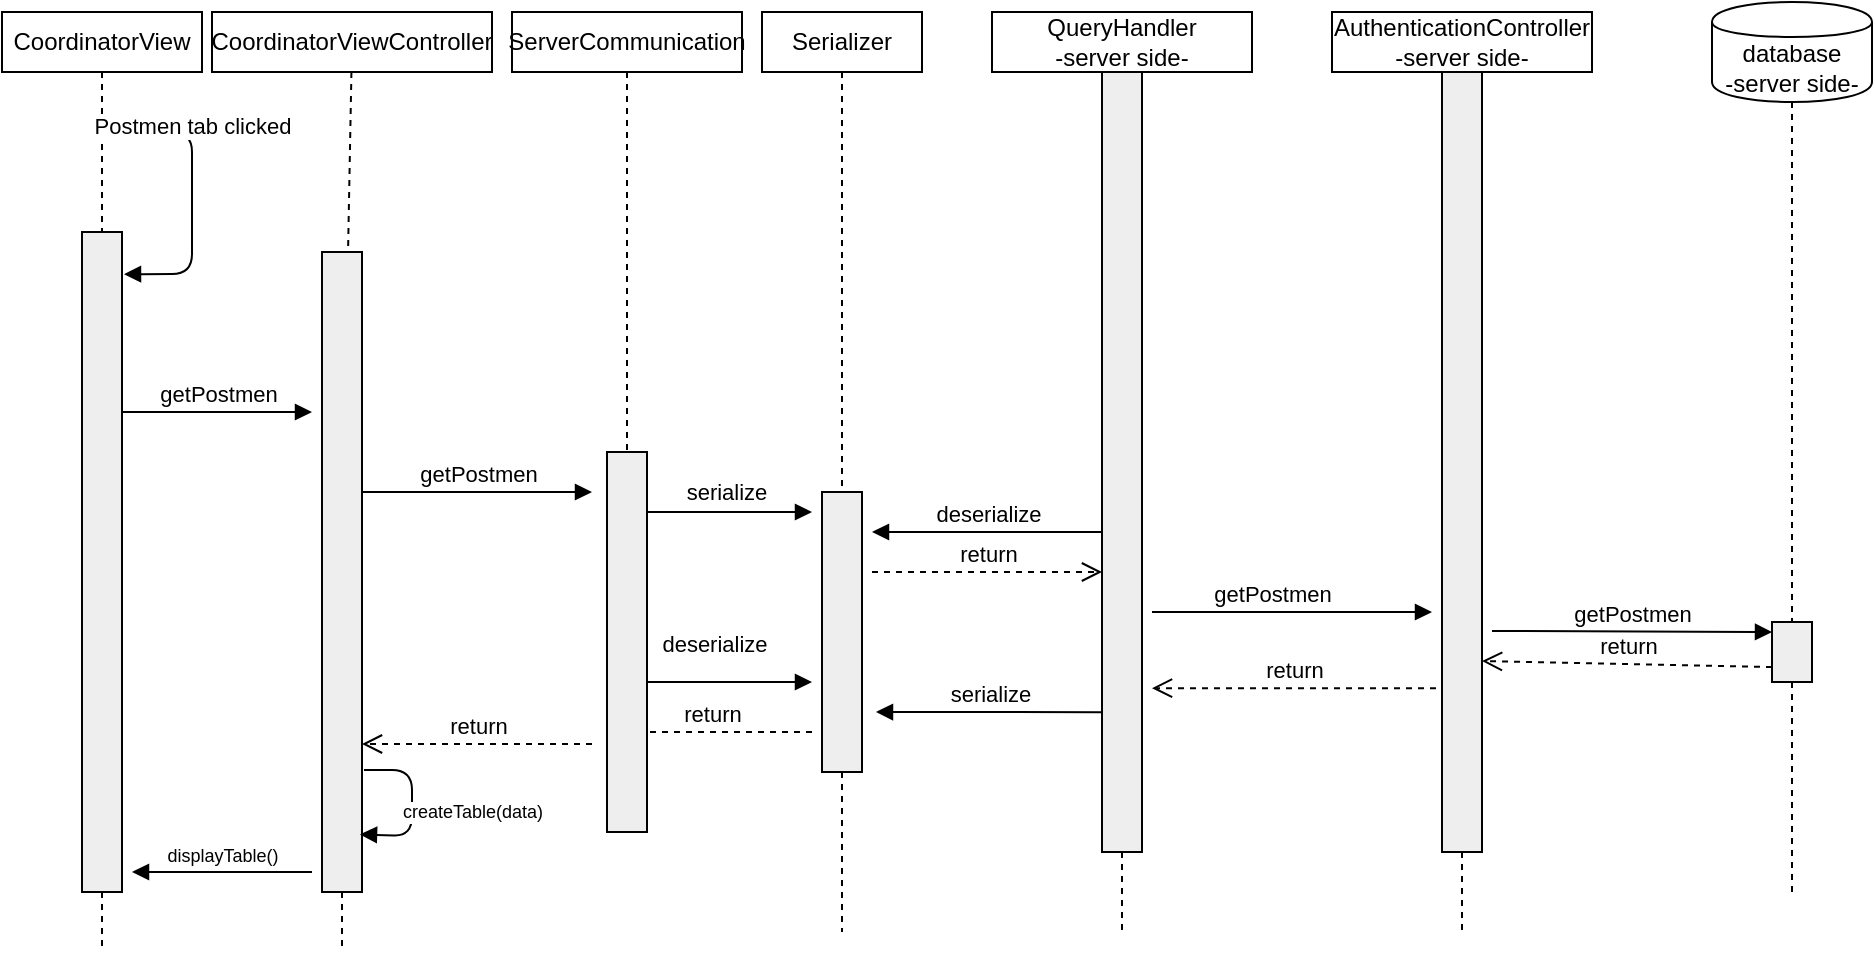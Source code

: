 <mxfile version="13.0.3" type="device"><diagram id="pP9MWD5fxBpKYiXQKIgQ" name="Page-1"><mxGraphModel dx="1550" dy="813" grid="1" gridSize="10" guides="1" tooltips="1" connect="1" arrows="1" fold="1" page="1" pageScale="1" pageWidth="850" pageHeight="1100" math="0" shadow="0"><root><mxCell id="0"/><mxCell id="1" parent="0"/><mxCell id="dhXmKSMUNRC4uIdiMdCT-1" value="AuthenticationController&lt;br&gt;-server side-" style="shape=rect;html=1;whiteSpace=wrap;align=center;" vertex="1" parent="1"><mxGeometry x="650" y="60" width="130" height="30" as="geometry"/></mxCell><mxCell id="dhXmKSMUNRC4uIdiMdCT-2" value="" style="edgeStyle=none;html=1;dashed=1;endArrow=none;align=center;verticalAlign=bottom;exitX=0.5;exitY=1;" edge="1" parent="1" source="dhXmKSMUNRC4uIdiMdCT-6"><mxGeometry x="1" relative="1" as="geometry"><mxPoint x="715" y="520" as="targetPoint"/></mxGeometry></mxCell><mxCell id="dhXmKSMUNRC4uIdiMdCT-3" value="CoordinatorView" style="shape=rect;html=1;whiteSpace=wrap;align=center;" vertex="1" parent="1"><mxGeometry x="-15" y="60" width="100" height="30" as="geometry"/></mxCell><mxCell id="dhXmKSMUNRC4uIdiMdCT-4" value="" style="edgeStyle=none;html=1;dashed=1;endArrow=none;" edge="1" parent="1" source="dhXmKSMUNRC4uIdiMdCT-3" target="dhXmKSMUNRC4uIdiMdCT-5"><mxGeometry relative="1" as="geometry"/></mxCell><mxCell id="dhXmKSMUNRC4uIdiMdCT-5" value="" style="shape=rect;html=1;fillColor=#eeeeee;" vertex="1" parent="1"><mxGeometry x="25" y="170" width="20" height="330" as="geometry"/></mxCell><mxCell id="dhXmKSMUNRC4uIdiMdCT-6" value="" style="shape=rect;html=1;fillColor=#eeeeee;" vertex="1" parent="1"><mxGeometry x="705" y="90" width="20" height="390" as="geometry"/></mxCell><mxCell id="dhXmKSMUNRC4uIdiMdCT-7" value="" style="edgeStyle=none;html=1;dashed=1;endArrow=none;align=center;verticalAlign=bottom;exitX=0.5;exitY=1;" edge="1" parent="1" source="dhXmKSMUNRC4uIdiMdCT-1" target="dhXmKSMUNRC4uIdiMdCT-6"><mxGeometry x="1" relative="1" as="geometry"><mxPoint x="715" y="450" as="targetPoint"/><mxPoint x="715" y="90" as="sourcePoint"/></mxGeometry></mxCell><mxCell id="dhXmKSMUNRC4uIdiMdCT-8" value="Postmen tab clicked" style="html=1;verticalAlign=bottom;endArrow=block;entryX=1.05;entryY=0.064;entryDx=0;entryDy=0;entryPerimeter=0;" edge="1" parent="1" target="dhXmKSMUNRC4uIdiMdCT-5"><mxGeometry x="-0.375" width="80" relative="1" as="geometry"><mxPoint x="40" y="120" as="sourcePoint"/><mxPoint x="44" y="140" as="targetPoint"/><Array as="points"><mxPoint x="80" y="120"/><mxPoint x="80" y="191"/></Array><mxPoint as="offset"/></mxGeometry></mxCell><mxCell id="dhXmKSMUNRC4uIdiMdCT-9" value="CoordinatorViewController" style="shape=rect;html=1;whiteSpace=wrap;align=center;" vertex="1" parent="1"><mxGeometry x="90" y="60" width="140" height="30" as="geometry"/></mxCell><mxCell id="dhXmKSMUNRC4uIdiMdCT-10" value="" style="edgeStyle=none;html=1;dashed=1;endArrow=none;" edge="1" parent="1" source="dhXmKSMUNRC4uIdiMdCT-11"><mxGeometry relative="1" as="geometry"><mxPoint x="155" y="530" as="targetPoint"/></mxGeometry></mxCell><mxCell id="dhXmKSMUNRC4uIdiMdCT-11" value="" style="shape=rect;html=1;fillColor=#eeeeee;" vertex="1" parent="1"><mxGeometry x="145" y="180" width="20" height="320" as="geometry"/></mxCell><mxCell id="dhXmKSMUNRC4uIdiMdCT-12" value="" style="edgeStyle=none;html=1;dashed=1;endArrow=none;" edge="1" parent="1" source="dhXmKSMUNRC4uIdiMdCT-9" target="dhXmKSMUNRC4uIdiMdCT-11"><mxGeometry relative="1" as="geometry"><mxPoint x="155" y="90" as="sourcePoint"/><mxPoint x="155" y="530" as="targetPoint"/></mxGeometry></mxCell><mxCell id="dhXmKSMUNRC4uIdiMdCT-13" value="&lt;span style=&quot;font-size: 11px&quot;&gt;serialize&lt;/span&gt;" style="html=1;verticalAlign=bottom;endArrow=block;fontSize=9;" edge="1" parent="1"><mxGeometry x="0.085" y="1" width="80" relative="1" as="geometry"><mxPoint x="295" y="310" as="sourcePoint"/><mxPoint x="390" y="310" as="targetPoint"/><mxPoint as="offset"/><Array as="points"><mxPoint x="320" y="310"/></Array></mxGeometry></mxCell><mxCell id="dhXmKSMUNRC4uIdiMdCT-14" value="createTable(data)" style="html=1;verticalAlign=bottom;endArrow=block;fontSize=9;entryX=0.95;entryY=0.91;entryDx=0;entryDy=0;entryPerimeter=0;" edge="1" parent="1" target="dhXmKSMUNRC4uIdiMdCT-11"><mxGeometry x="0.415" y="-30" width="80" relative="1" as="geometry"><mxPoint x="166" y="439" as="sourcePoint"/><mxPoint x="190" y="390" as="targetPoint"/><Array as="points"><mxPoint x="190" y="439"/><mxPoint x="190" y="472"/></Array><mxPoint x="31" y="26" as="offset"/></mxGeometry></mxCell><mxCell id="dhXmKSMUNRC4uIdiMdCT-15" value="displayTable()" style="html=1;verticalAlign=bottom;endArrow=block;fontSize=9;" edge="1" parent="1"><mxGeometry width="80" relative="1" as="geometry"><mxPoint x="140" y="490" as="sourcePoint"/><mxPoint x="50" y="490" as="targetPoint"/><Array as="points"><mxPoint x="110" y="490"/></Array></mxGeometry></mxCell><mxCell id="dhXmKSMUNRC4uIdiMdCT-16" value="" style="endArrow=none;dashed=1;html=1;fontSize=9;exitX=0.5;exitY=1;exitDx=0;exitDy=0;" edge="1" parent="1" source="dhXmKSMUNRC4uIdiMdCT-5"><mxGeometry width="50" height="50" relative="1" as="geometry"><mxPoint x="130" y="490" as="sourcePoint"/><mxPoint x="35" y="530" as="targetPoint"/></mxGeometry></mxCell><mxCell id="dhXmKSMUNRC4uIdiMdCT-17" value="Serializer" style="shape=rect;html=1;whiteSpace=wrap;align=center;" vertex="1" parent="1"><mxGeometry x="365" y="60" width="80" height="30" as="geometry"/></mxCell><mxCell id="dhXmKSMUNRC4uIdiMdCT-18" value="" style="edgeStyle=none;html=1;dashed=1;endArrow=none;align=center;verticalAlign=bottom;exitX=0.5;exitY=1;" edge="1" parent="1" source="dhXmKSMUNRC4uIdiMdCT-19"><mxGeometry x="1" relative="1" as="geometry"><mxPoint x="405" y="520" as="targetPoint"/></mxGeometry></mxCell><mxCell id="dhXmKSMUNRC4uIdiMdCT-19" value="" style="shape=rect;html=1;fillColor=#eeeeee;" vertex="1" parent="1"><mxGeometry x="395" y="300" width="20" height="140" as="geometry"/></mxCell><mxCell id="dhXmKSMUNRC4uIdiMdCT-20" value="" style="edgeStyle=none;html=1;dashed=1;endArrow=none;align=center;verticalAlign=bottom;exitX=0.5;exitY=1;" edge="1" parent="1" source="dhXmKSMUNRC4uIdiMdCT-17" target="dhXmKSMUNRC4uIdiMdCT-19"><mxGeometry x="1" relative="1" as="geometry"><mxPoint x="405" y="450" as="targetPoint"/><mxPoint x="405" y="90" as="sourcePoint"/></mxGeometry></mxCell><mxCell id="dhXmKSMUNRC4uIdiMdCT-21" value="QueryHandler&lt;br&gt;-server side-" style="shape=rect;html=1;whiteSpace=wrap;align=center;" vertex="1" parent="1"><mxGeometry x="480" y="60" width="130" height="30" as="geometry"/></mxCell><mxCell id="dhXmKSMUNRC4uIdiMdCT-22" value="" style="edgeStyle=none;html=1;dashed=1;endArrow=none;align=center;verticalAlign=bottom;exitX=0.5;exitY=1;" edge="1" parent="1" source="dhXmKSMUNRC4uIdiMdCT-23"><mxGeometry x="1" relative="1" as="geometry"><mxPoint x="545" y="520" as="targetPoint"/></mxGeometry></mxCell><mxCell id="dhXmKSMUNRC4uIdiMdCT-23" value="" style="shape=rect;html=1;fillColor=#eeeeee;" vertex="1" parent="1"><mxGeometry x="535" y="90" width="20" height="390" as="geometry"/></mxCell><mxCell id="dhXmKSMUNRC4uIdiMdCT-24" value="" style="edgeStyle=none;html=1;dashed=1;endArrow=none;align=center;verticalAlign=bottom;exitX=0.5;exitY=1;" edge="1" parent="1" source="dhXmKSMUNRC4uIdiMdCT-21" target="dhXmKSMUNRC4uIdiMdCT-23"><mxGeometry x="1" relative="1" as="geometry"><mxPoint x="545" y="450" as="targetPoint"/><mxPoint x="545" y="90" as="sourcePoint"/></mxGeometry></mxCell><mxCell id="dhXmKSMUNRC4uIdiMdCT-25" value="database&lt;br&gt;-server side-&lt;br&gt;" style="shape=cylinder;whiteSpace=wrap;html=1;boundedLbl=1;backgroundOutline=1;" vertex="1" parent="1"><mxGeometry x="840" y="55" width="80" height="50" as="geometry"/></mxCell><mxCell id="dhXmKSMUNRC4uIdiMdCT-26" value="" style="edgeStyle=none;html=1;dashed=1;endArrow=none;align=center;verticalAlign=bottom;exitX=0.5;exitY=1;" edge="1" parent="1" source="dhXmKSMUNRC4uIdiMdCT-27"><mxGeometry x="1" relative="1" as="geometry"><mxPoint x="880" y="500" as="targetPoint"/></mxGeometry></mxCell><mxCell id="dhXmKSMUNRC4uIdiMdCT-27" value="" style="shape=rect;html=1;fillColor=#eeeeee;" vertex="1" parent="1"><mxGeometry x="870" y="365" width="20" height="30" as="geometry"/></mxCell><mxCell id="dhXmKSMUNRC4uIdiMdCT-28" value="" style="edgeStyle=none;html=1;dashed=1;endArrow=none;align=center;verticalAlign=bottom;" edge="1" parent="1" target="dhXmKSMUNRC4uIdiMdCT-27"><mxGeometry x="1" relative="1" as="geometry"><mxPoint x="880" y="450" as="targetPoint"/><mxPoint x="880" y="105" as="sourcePoint"/></mxGeometry></mxCell><mxCell id="dhXmKSMUNRC4uIdiMdCT-29" value="deserialize" style="html=1;verticalAlign=bottom;endArrow=block;" edge="1" parent="1"><mxGeometry width="80" relative="1" as="geometry"><mxPoint x="535" y="320" as="sourcePoint"/><mxPoint x="420" y="320" as="targetPoint"/></mxGeometry></mxCell><mxCell id="dhXmKSMUNRC4uIdiMdCT-30" value="return" style="html=1;verticalAlign=bottom;endArrow=open;dashed=1;endSize=8;" edge="1" parent="1"><mxGeometry relative="1" as="geometry"><mxPoint x="420" y="340" as="sourcePoint"/><mxPoint x="535" y="340" as="targetPoint"/></mxGeometry></mxCell><mxCell id="dhXmKSMUNRC4uIdiMdCT-31" value="getPostmen" style="html=1;verticalAlign=bottom;endArrow=block;" edge="1" parent="1"><mxGeometry x="-0.143" width="80" relative="1" as="geometry"><mxPoint x="560" y="360" as="sourcePoint"/><mxPoint x="700" y="360" as="targetPoint"/><mxPoint as="offset"/></mxGeometry></mxCell><mxCell id="dhXmKSMUNRC4uIdiMdCT-32" value="getPostmen" style="html=1;verticalAlign=bottom;endArrow=block;entryX=0;entryY=0.167;entryDx=0;entryDy=0;entryPerimeter=0;" edge="1" parent="1" target="dhXmKSMUNRC4uIdiMdCT-27"><mxGeometry width="80" relative="1" as="geometry"><mxPoint x="730" y="369.5" as="sourcePoint"/><mxPoint x="860" y="370" as="targetPoint"/></mxGeometry></mxCell><mxCell id="dhXmKSMUNRC4uIdiMdCT-33" value="return" style="html=1;verticalAlign=bottom;endArrow=open;dashed=1;endSize=8;exitX=0;exitY=0.75;exitDx=0;exitDy=0;" edge="1" parent="1" source="dhXmKSMUNRC4uIdiMdCT-27"><mxGeometry relative="1" as="geometry"><mxPoint x="855" y="384.5" as="sourcePoint"/><mxPoint x="725" y="384.5" as="targetPoint"/></mxGeometry></mxCell><mxCell id="dhXmKSMUNRC4uIdiMdCT-34" value="return" style="html=1;verticalAlign=bottom;endArrow=open;dashed=1;endSize=8;entryX=1.25;entryY=0.79;entryDx=0;entryDy=0;entryPerimeter=0;exitX=-0.15;exitY=0.79;exitDx=0;exitDy=0;exitPerimeter=0;" edge="1" parent="1" source="dhXmKSMUNRC4uIdiMdCT-6" target="dhXmKSMUNRC4uIdiMdCT-23"><mxGeometry relative="1" as="geometry"><mxPoint x="880" y="397.5" as="sourcePoint"/><mxPoint x="735" y="394.5" as="targetPoint"/></mxGeometry></mxCell><mxCell id="dhXmKSMUNRC4uIdiMdCT-35" value="serialize" style="html=1;verticalAlign=bottom;endArrow=block;exitX=-0.1;exitY=0.555;exitDx=0;exitDy=0;exitPerimeter=0;" edge="1" parent="1"><mxGeometry width="80" relative="1" as="geometry"><mxPoint x="535" y="410.1" as="sourcePoint"/><mxPoint x="422" y="410" as="targetPoint"/></mxGeometry></mxCell><mxCell id="dhXmKSMUNRC4uIdiMdCT-36" value="return" style="html=1;verticalAlign=bottom;endArrow=open;dashed=1;endSize=8;" edge="1" parent="1"><mxGeometry relative="1" as="geometry"><mxPoint x="390" y="420" as="sourcePoint"/><mxPoint x="290" y="420" as="targetPoint"/></mxGeometry></mxCell><mxCell id="dhXmKSMUNRC4uIdiMdCT-37" value="deserialize" style="html=1;verticalAlign=bottom;endArrow=block;" edge="1" parent="1"><mxGeometry y="10" width="80" relative="1" as="geometry"><mxPoint x="292" y="395" as="sourcePoint"/><mxPoint x="390" y="395" as="targetPoint"/><mxPoint as="offset"/></mxGeometry></mxCell><mxCell id="dhXmKSMUNRC4uIdiMdCT-38" value="ServerCommunication" style="shape=rect;html=1;whiteSpace=wrap;align=center;" vertex="1" parent="1"><mxGeometry x="240" y="60" width="115" height="30" as="geometry"/></mxCell><mxCell id="dhXmKSMUNRC4uIdiMdCT-39" value="" style="shape=rect;html=1;fillColor=#eeeeee;" vertex="1" parent="1"><mxGeometry x="287.5" y="280" width="20" height="190" as="geometry"/></mxCell><mxCell id="dhXmKSMUNRC4uIdiMdCT-40" value="" style="edgeStyle=none;html=1;dashed=1;endArrow=none;align=center;verticalAlign=bottom;exitX=0.5;exitY=1;" edge="1" parent="1" source="dhXmKSMUNRC4uIdiMdCT-38" target="dhXmKSMUNRC4uIdiMdCT-39"><mxGeometry x="1" relative="1" as="geometry"><mxPoint x="572.5" y="450" as="targetPoint"/><mxPoint x="572.5" y="90" as="sourcePoint"/></mxGeometry></mxCell><mxCell id="dhXmKSMUNRC4uIdiMdCT-41" value="return" style="html=1;verticalAlign=bottom;endArrow=open;dashed=1;endSize=8;" edge="1" parent="1"><mxGeometry relative="1" as="geometry"><mxPoint x="280" y="426" as="sourcePoint"/><mxPoint x="165" y="426" as="targetPoint"/></mxGeometry></mxCell><mxCell id="dhXmKSMUNRC4uIdiMdCT-42" value="getPostmen" style="html=1;verticalAlign=bottom;endArrow=block;" edge="1" parent="1"><mxGeometry width="80" relative="1" as="geometry"><mxPoint x="165" y="300" as="sourcePoint"/><mxPoint x="280" y="300" as="targetPoint"/></mxGeometry></mxCell><mxCell id="dhXmKSMUNRC4uIdiMdCT-47" value="getPostmen" style="html=1;verticalAlign=bottom;endArrow=block;" edge="1" parent="1"><mxGeometry width="80" relative="1" as="geometry"><mxPoint x="45" y="260" as="sourcePoint"/><mxPoint x="140" y="260" as="targetPoint"/></mxGeometry></mxCell></root></mxGraphModel></diagram></mxfile>